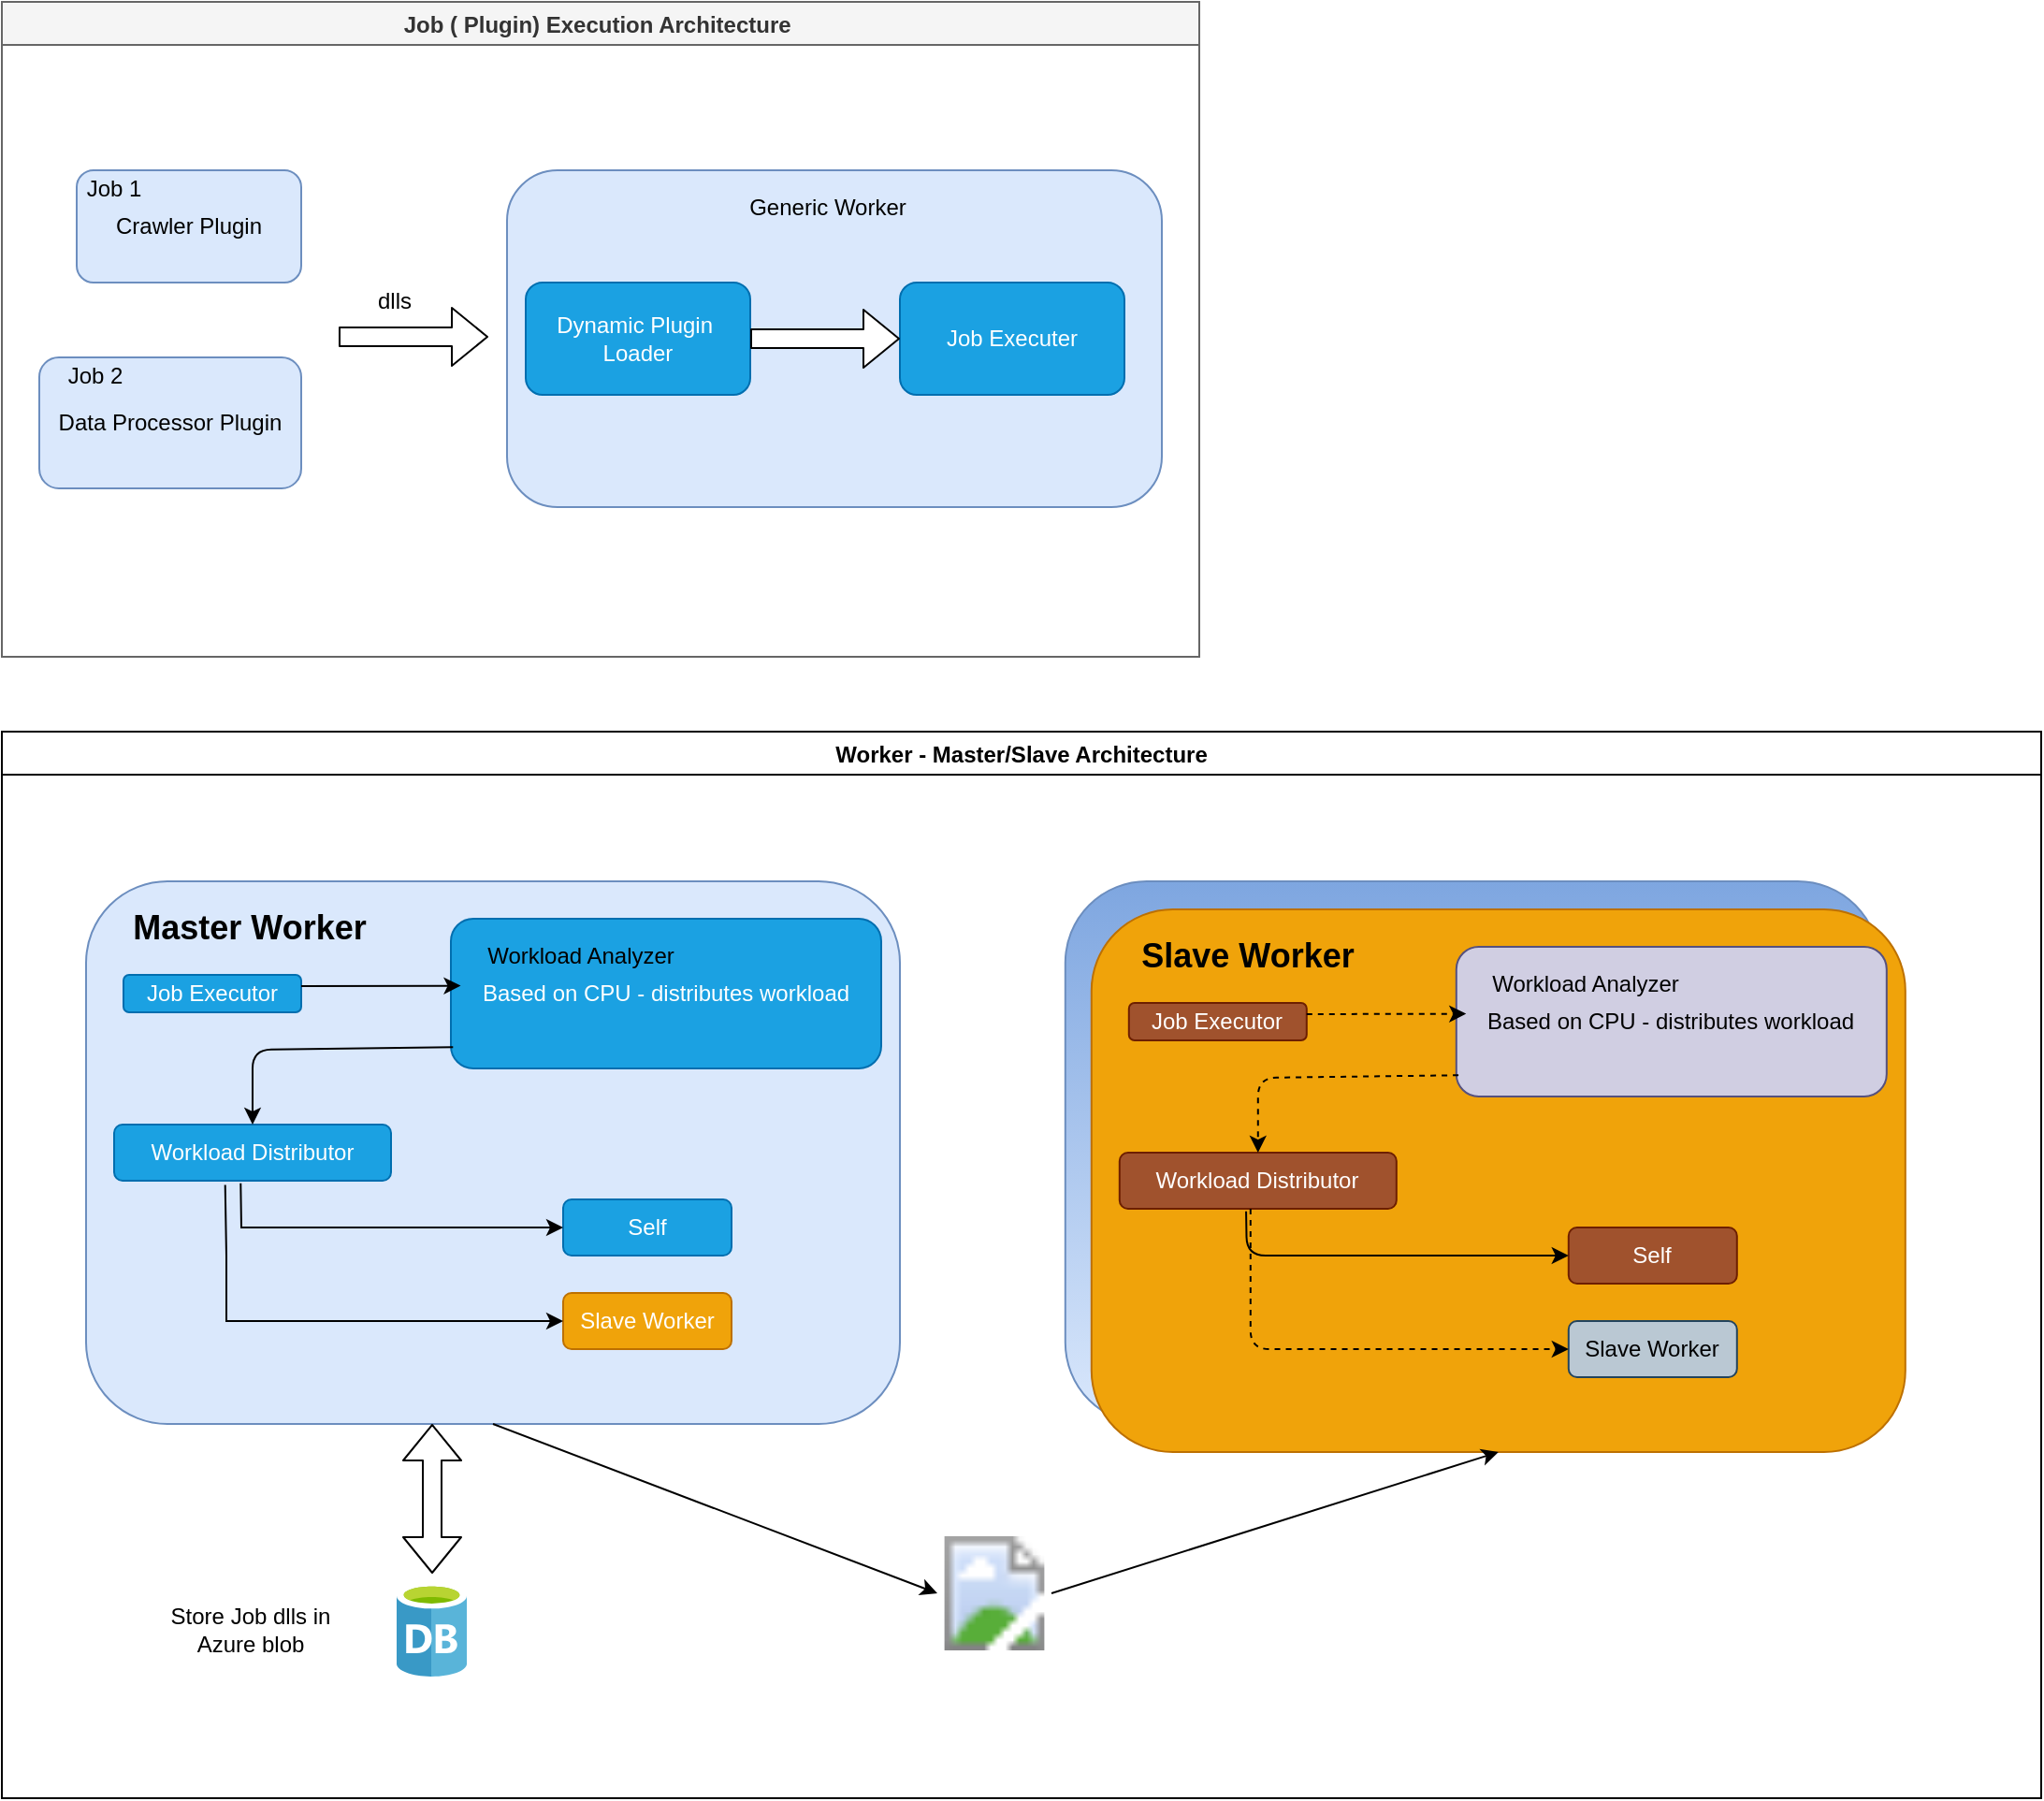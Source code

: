 <mxfile version="13.10.4" type="device"><diagram id="r-uIZeWofHtdblsNGlZ3" name="Page-1"><mxGraphModel dx="1673" dy="896" grid="1" gridSize="10" guides="1" tooltips="1" connect="1" arrows="1" fold="1" page="1" pageScale="1" pageWidth="850" pageHeight="1100" math="0" shadow="0"><root><mxCell id="0"/><mxCell id="1" parent="0"/><mxCell id="dRteXGVhhIXlQoPH2dwK-1" value="" style="rounded=1;whiteSpace=wrap;html=1;fillColor=#dae8fc;gradientColor=#7ea6e0;strokeColor=#6c8ebf;gradientDirection=north;" vertex="1" parent="1"><mxGeometry x="788.4" y="550" width="435" height="290" as="geometry"/></mxCell><mxCell id="dRteXGVhhIXlQoPH2dwK-2" value="Job ( Plugin) Execution Architecture " style="swimlane;fillColor=#f5f5f5;strokeColor=#666666;fontColor=#333333;" vertex="1" parent="1"><mxGeometry x="220" y="80" width="640" height="350" as="geometry"/></mxCell><mxCell id="dRteXGVhhIXlQoPH2dwK-3" value="" style="rounded=1;whiteSpace=wrap;html=1;fillColor=#dae8fc;strokeColor=#6c8ebf;" vertex="1" parent="dRteXGVhhIXlQoPH2dwK-2"><mxGeometry x="270" y="90" width="350" height="180" as="geometry"/></mxCell><mxCell id="dRteXGVhhIXlQoPH2dwK-4" value="Generic Worker" style="text;html=1;strokeColor=none;fillColor=none;align=center;verticalAlign=middle;whiteSpace=wrap;rounded=0;" vertex="1" parent="dRteXGVhhIXlQoPH2dwK-2"><mxGeometry x="373" y="100" width="137" height="20" as="geometry"/></mxCell><mxCell id="dRteXGVhhIXlQoPH2dwK-5" value="dlls" style="text;html=1;strokeColor=none;fillColor=none;align=center;verticalAlign=middle;whiteSpace=wrap;rounded=0;" vertex="1" parent="dRteXGVhhIXlQoPH2dwK-2"><mxGeometry x="190" y="150" width="40" height="20" as="geometry"/></mxCell><mxCell id="dRteXGVhhIXlQoPH2dwK-8" value="Crawler Plugin" style="rounded=1;whiteSpace=wrap;html=1;fillColor=#dae8fc;strokeColor=#6c8ebf;" vertex="1" parent="dRteXGVhhIXlQoPH2dwK-2"><mxGeometry x="40" y="90" width="120" height="60" as="geometry"/></mxCell><mxCell id="dRteXGVhhIXlQoPH2dwK-15" value="Job 1" style="text;html=1;strokeColor=none;fillColor=none;align=center;verticalAlign=middle;whiteSpace=wrap;rounded=0;" vertex="1" parent="dRteXGVhhIXlQoPH2dwK-2"><mxGeometry x="40" y="90" width="40" height="20" as="geometry"/></mxCell><mxCell id="dRteXGVhhIXlQoPH2dwK-7" value="Data Processor Plugin" style="rounded=1;whiteSpace=wrap;html=1;fillColor=#dae8fc;strokeColor=#6c8ebf;" vertex="1" parent="dRteXGVhhIXlQoPH2dwK-2"><mxGeometry x="20" y="190" width="140" height="70" as="geometry"/></mxCell><mxCell id="dRteXGVhhIXlQoPH2dwK-14" value="Job 2" style="text;html=1;strokeColor=none;fillColor=none;align=center;verticalAlign=middle;whiteSpace=wrap;rounded=0;" vertex="1" parent="dRteXGVhhIXlQoPH2dwK-2"><mxGeometry x="30" y="190" width="40" height="20" as="geometry"/></mxCell><mxCell id="dRteXGVhhIXlQoPH2dwK-9" value="" style="shape=flexArrow;endArrow=classic;html=1;" edge="1" parent="1"><mxGeometry width="50" height="50" relative="1" as="geometry"><mxPoint x="400" y="259" as="sourcePoint"/><mxPoint x="480" y="259" as="targetPoint"/><Array as="points"/></mxGeometry></mxCell><mxCell id="dRteXGVhhIXlQoPH2dwK-10" value="Dynamic Plugin&amp;nbsp;&lt;br&gt;Loader" style="rounded=1;whiteSpace=wrap;html=1;fillColor=#1ba1e2;strokeColor=#006EAF;fontColor=#ffffff;" vertex="1" parent="1"><mxGeometry x="500" y="230" width="120" height="60" as="geometry"/></mxCell><mxCell id="dRteXGVhhIXlQoPH2dwK-11" value="Job Executer" style="rounded=1;whiteSpace=wrap;html=1;fillColor=#1ba1e2;strokeColor=#006EAF;fontColor=#ffffff;" vertex="1" parent="1"><mxGeometry x="700" y="230" width="120" height="60" as="geometry"/></mxCell><mxCell id="dRteXGVhhIXlQoPH2dwK-12" value="" style="shape=flexArrow;endArrow=classic;html=1;entryX=0;entryY=0.5;entryDx=0;entryDy=0;exitX=1;exitY=0.5;exitDx=0;exitDy=0;fillColor=#ffffff;" edge="1" parent="1" source="dRteXGVhhIXlQoPH2dwK-10" target="dRteXGVhhIXlQoPH2dwK-11"><mxGeometry width="50" height="50" relative="1" as="geometry"><mxPoint x="710" y="220" as="sourcePoint"/><mxPoint x="760" y="170" as="targetPoint"/></mxGeometry></mxCell><mxCell id="dRteXGVhhIXlQoPH2dwK-16" value="Worker - Master/Slave Architecture" style="swimlane;startSize=23;" vertex="1" parent="1"><mxGeometry x="220" y="470" width="1090" height="570" as="geometry"/></mxCell><mxCell id="dRteXGVhhIXlQoPH2dwK-17" value="" style="rounded=1;whiteSpace=wrap;html=1;fillColor=#dae8fc;strokeColor=#6c8ebf;" vertex="1" parent="dRteXGVhhIXlQoPH2dwK-16"><mxGeometry x="45" y="80" width="435" height="290" as="geometry"/></mxCell><mxCell id="dRteXGVhhIXlQoPH2dwK-18" value="Master Worker" style="text;html=1;strokeColor=none;fillColor=none;align=center;verticalAlign=middle;whiteSpace=wrap;rounded=0;fontStyle=1;fontSize=18;" vertex="1" parent="dRteXGVhhIXlQoPH2dwK-16"><mxGeometry x="65" y="90" width="135" height="30" as="geometry"/></mxCell><mxCell id="dRteXGVhhIXlQoPH2dwK-19" value="Job Executor" style="rounded=1;whiteSpace=wrap;html=1;fillColor=#1ba1e2;strokeColor=#006EAF;fontColor=#ffffff;" vertex="1" parent="dRteXGVhhIXlQoPH2dwK-16"><mxGeometry x="65" y="130" width="95" height="20" as="geometry"/></mxCell><mxCell id="dRteXGVhhIXlQoPH2dwK-20" value="Based on CPU - distributes workload" style="rounded=1;whiteSpace=wrap;html=1;fillColor=#1ba1e2;strokeColor=#006EAF;fontColor=#ffffff;" vertex="1" parent="dRteXGVhhIXlQoPH2dwK-16"><mxGeometry x="240" y="100" width="230" height="80" as="geometry"/></mxCell><mxCell id="dRteXGVhhIXlQoPH2dwK-21" value="Workload Analyzer" style="text;html=1;strokeColor=none;fillColor=none;align=center;verticalAlign=middle;whiteSpace=wrap;rounded=0;" vertex="1" parent="dRteXGVhhIXlQoPH2dwK-16"><mxGeometry x="246" y="110" width="127" height="20" as="geometry"/></mxCell><mxCell id="dRteXGVhhIXlQoPH2dwK-22" value="Workload Distributor" style="rounded=1;whiteSpace=wrap;html=1;fillColor=#1ba1e2;strokeColor=#006EAF;fontColor=#ffffff;" vertex="1" parent="dRteXGVhhIXlQoPH2dwK-16"><mxGeometry x="60" y="210" width="148" height="30" as="geometry"/></mxCell><mxCell id="dRteXGVhhIXlQoPH2dwK-23" value="Self" style="rounded=1;whiteSpace=wrap;html=1;fillColor=#1ba1e2;strokeColor=#006EAF;fontColor=#ffffff;" vertex="1" parent="dRteXGVhhIXlQoPH2dwK-16"><mxGeometry x="300" y="250" width="90" height="30" as="geometry"/></mxCell><mxCell id="dRteXGVhhIXlQoPH2dwK-24" value="Slave Worker" style="rounded=1;whiteSpace=wrap;html=1;fillColor=#f0a30a;strokeColor=#BD7000;fontColor=#ffffff;" vertex="1" parent="dRteXGVhhIXlQoPH2dwK-16"><mxGeometry x="300" y="300" width="90" height="30" as="geometry"/></mxCell><mxCell id="dRteXGVhhIXlQoPH2dwK-25" value="" style="endArrow=classic;html=1;fillColor=#ffffff;entryX=-0.006;entryY=1.29;entryDx=0;entryDy=0;entryPerimeter=0;" edge="1" parent="dRteXGVhhIXlQoPH2dwK-16" target="dRteXGVhhIXlQoPH2dwK-21"><mxGeometry width="50" height="50" relative="1" as="geometry"><mxPoint x="160" y="136" as="sourcePoint"/><mxPoint x="210" y="120" as="targetPoint"/></mxGeometry></mxCell><mxCell id="dRteXGVhhIXlQoPH2dwK-26" value="" style="endArrow=classic;html=1;fillColor=#ffffff;entryX=0.5;entryY=0;entryDx=0;entryDy=0;exitX=0.005;exitY=0.858;exitDx=0;exitDy=0;exitPerimeter=0;" edge="1" parent="dRteXGVhhIXlQoPH2dwK-16" source="dRteXGVhhIXlQoPH2dwK-20" target="dRteXGVhhIXlQoPH2dwK-22"><mxGeometry width="50" height="50" relative="1" as="geometry"><mxPoint x="210" y="220" as="sourcePoint"/><mxPoint x="260" y="170" as="targetPoint"/><Array as="points"><mxPoint x="134" y="170"/></Array></mxGeometry></mxCell><mxCell id="dRteXGVhhIXlQoPH2dwK-27" value="" style="endArrow=classic;html=1;fillColor=#ffffff;entryX=0;entryY=0.5;entryDx=0;entryDy=0;exitX=0.457;exitY=1.047;exitDx=0;exitDy=0;exitPerimeter=0;rounded=0;" edge="1" parent="dRteXGVhhIXlQoPH2dwK-16" source="dRteXGVhhIXlQoPH2dwK-22" target="dRteXGVhhIXlQoPH2dwK-23"><mxGeometry width="50" height="50" relative="1" as="geometry"><mxPoint x="230" y="280" as="sourcePoint"/><mxPoint x="280" y="230" as="targetPoint"/><Array as="points"><mxPoint x="128" y="265"/></Array></mxGeometry></mxCell><mxCell id="dRteXGVhhIXlQoPH2dwK-32" value="" style="aspect=fixed;html=1;perimeter=none;align=center;shadow=0;dashed=0;image;fontSize=12;image=img/lib/mscae/Database_General.svg;" vertex="1" parent="dRteXGVhhIXlQoPH2dwK-16"><mxGeometry x="211" y="455" width="37.5" height="50" as="geometry"/></mxCell><mxCell id="dRteXGVhhIXlQoPH2dwK-33" value="Store Job dlls in Azure blob" style="text;html=1;strokeColor=none;fillColor=none;align=center;verticalAlign=middle;whiteSpace=wrap;rounded=0;" vertex="1" parent="dRteXGVhhIXlQoPH2dwK-16"><mxGeometry x="74.5" y="450.5" width="116" height="59" as="geometry"/></mxCell><mxCell id="dRteXGVhhIXlQoPH2dwK-34" value="" style="shape=flexArrow;endArrow=classic;startArrow=classic;html=1;fillColor=#ffffff;fontStyle=1" edge="1" parent="dRteXGVhhIXlQoPH2dwK-16"><mxGeometry width="50" height="50" relative="1" as="geometry"><mxPoint x="230" y="450" as="sourcePoint"/><mxPoint x="230" y="370" as="targetPoint"/></mxGeometry></mxCell><mxCell id="dRteXGVhhIXlQoPH2dwK-35" value="" style="endArrow=classic;html=1;fillColor=#ffffff;entryX=0;entryY=0.5;entryDx=0;entryDy=0;rounded=0;exitX=0.401;exitY=1.076;exitDx=0;exitDy=0;exitPerimeter=0;" edge="1" parent="dRteXGVhhIXlQoPH2dwK-16" source="dRteXGVhhIXlQoPH2dwK-22" target="dRteXGVhhIXlQoPH2dwK-24"><mxGeometry width="50" height="50" relative="1" as="geometry"><mxPoint x="130" y="240" as="sourcePoint"/><mxPoint x="290" y="240" as="targetPoint"/><Array as="points"><mxPoint x="120" y="280"/><mxPoint x="120" y="315"/></Array></mxGeometry></mxCell><UserObject label="" id="dRteXGVhhIXlQoPH2dwK-48"><mxCell style="shape=image;html=1;verticalLabelPosition=bottom;verticalAlign=top;imageAspect=1;aspect=fixed;image=https://grpc.io/img/logos/grpc-icon-color.png;" vertex="1" parent="dRteXGVhhIXlQoPH2dwK-16"><mxGeometry x="500" y="430" width="61" height="61" as="geometry"/></mxCell></UserObject><mxCell id="dRteXGVhhIXlQoPH2dwK-50" value="" style="endArrow=classic;html=1;entryX=0;entryY=0.5;entryDx=0;entryDy=0;exitX=0.5;exitY=1;exitDx=0;exitDy=0;" edge="1" parent="dRteXGVhhIXlQoPH2dwK-16" source="dRteXGVhhIXlQoPH2dwK-17" target="dRteXGVhhIXlQoPH2dwK-48"><mxGeometry width="50" height="50" relative="1" as="geometry"><mxPoint x="220" y="160" as="sourcePoint"/><mxPoint x="270" y="110" as="targetPoint"/></mxGeometry></mxCell><mxCell id="dRteXGVhhIXlQoPH2dwK-36" value="" style="rounded=1;whiteSpace=wrap;html=1;fillColor=#f0a30a;strokeColor=#BD7000;fontColor=#ffffff;" vertex="1" parent="1"><mxGeometry x="802.4" y="565" width="435" height="290" as="geometry"/></mxCell><mxCell id="dRteXGVhhIXlQoPH2dwK-37" value="Slave Worker" style="text;html=1;strokeColor=none;fillColor=none;align=center;verticalAlign=middle;whiteSpace=wrap;rounded=0;fontStyle=1;fontSize=18;" vertex="1" parent="1"><mxGeometry x="822" y="575" width="128" height="30" as="geometry"/></mxCell><mxCell id="dRteXGVhhIXlQoPH2dwK-38" value="Job Executor" style="rounded=1;whiteSpace=wrap;html=1;fillColor=#a0522d;strokeColor=#6D1F00;fontColor=#ffffff;" vertex="1" parent="1"><mxGeometry x="822.4" y="615" width="95" height="20" as="geometry"/></mxCell><mxCell id="dRteXGVhhIXlQoPH2dwK-39" value="Based on CPU - distributes workload" style="rounded=1;whiteSpace=wrap;html=1;fillColor=#d0cee2;strokeColor=#56517e;" vertex="1" parent="1"><mxGeometry x="997.4" y="585" width="230" height="80" as="geometry"/></mxCell><mxCell id="dRteXGVhhIXlQoPH2dwK-40" value="Workload Analyzer" style="text;html=1;strokeColor=none;fillColor=none;align=center;verticalAlign=middle;whiteSpace=wrap;rounded=0;" vertex="1" parent="1"><mxGeometry x="1003.4" y="595" width="127" height="20" as="geometry"/></mxCell><mxCell id="dRteXGVhhIXlQoPH2dwK-41" value="Workload Distributor" style="rounded=1;whiteSpace=wrap;html=1;fillColor=#a0522d;strokeColor=#6D1F00;fontColor=#ffffff;" vertex="1" parent="1"><mxGeometry x="817.4" y="695" width="148" height="30" as="geometry"/></mxCell><mxCell id="dRteXGVhhIXlQoPH2dwK-42" value="Self" style="rounded=1;whiteSpace=wrap;html=1;fillColor=#a0522d;strokeColor=#6D1F00;fontColor=#ffffff;" vertex="1" parent="1"><mxGeometry x="1057.4" y="735" width="90" height="30" as="geometry"/></mxCell><mxCell id="dRteXGVhhIXlQoPH2dwK-43" value="Slave Worker" style="rounded=1;whiteSpace=wrap;html=1;fillColor=#bac8d3;strokeColor=#23445d;" vertex="1" parent="1"><mxGeometry x="1057.4" y="785" width="90" height="30" as="geometry"/></mxCell><mxCell id="dRteXGVhhIXlQoPH2dwK-44" value="" style="endArrow=classic;html=1;fillColor=#ffffff;entryX=-0.006;entryY=1.29;entryDx=0;entryDy=0;entryPerimeter=0;dashed=1;" edge="1" parent="1" target="dRteXGVhhIXlQoPH2dwK-40"><mxGeometry width="50" height="50" relative="1" as="geometry"><mxPoint x="917.4" y="621" as="sourcePoint"/><mxPoint x="927.4" y="185" as="targetPoint"/></mxGeometry></mxCell><mxCell id="dRteXGVhhIXlQoPH2dwK-45" value="" style="endArrow=classic;html=1;fillColor=#ffffff;entryX=0.5;entryY=0;entryDx=0;entryDy=0;exitX=0.005;exitY=0.858;exitDx=0;exitDy=0;exitPerimeter=0;dashed=1;" edge="1" parent="1" source="dRteXGVhhIXlQoPH2dwK-39" target="dRteXGVhhIXlQoPH2dwK-41"><mxGeometry width="50" height="50" relative="1" as="geometry"><mxPoint x="927.4" y="285" as="sourcePoint"/><mxPoint x="977.4" y="235" as="targetPoint"/><Array as="points"><mxPoint x="891.4" y="655"/></Array></mxGeometry></mxCell><mxCell id="dRteXGVhhIXlQoPH2dwK-46" value="" style="endArrow=classic;html=1;fillColor=#ffffff;entryX=0;entryY=0.5;entryDx=0;entryDy=0;exitX=0.457;exitY=1.047;exitDx=0;exitDy=0;exitPerimeter=0;" edge="1" parent="1" source="dRteXGVhhIXlQoPH2dwK-41" target="dRteXGVhhIXlQoPH2dwK-42"><mxGeometry width="50" height="50" relative="1" as="geometry"><mxPoint x="947.4" y="345" as="sourcePoint"/><mxPoint x="997.4" y="295" as="targetPoint"/><Array as="points"><mxPoint x="885.4" y="750"/></Array></mxGeometry></mxCell><mxCell id="dRteXGVhhIXlQoPH2dwK-47" value="" style="endArrow=classic;html=1;fillColor=#ffffff;entryX=0;entryY=0.5;entryDx=0;entryDy=0;dashed=1;" edge="1" parent="1" target="dRteXGVhhIXlQoPH2dwK-43"><mxGeometry width="50" height="50" relative="1" as="geometry"><mxPoint x="887.4" y="725" as="sourcePoint"/><mxPoint x="1047.4" y="725" as="targetPoint"/><Array as="points"><mxPoint x="887.4" y="765"/><mxPoint x="887.4" y="800"/></Array></mxGeometry></mxCell><mxCell id="dRteXGVhhIXlQoPH2dwK-49" value="" style="endArrow=classic;html=1;entryX=0.5;entryY=1;entryDx=0;entryDy=0;exitX=1;exitY=0.5;exitDx=0;exitDy=0;" edge="1" parent="1" source="dRteXGVhhIXlQoPH2dwK-48" target="dRteXGVhhIXlQoPH2dwK-36"><mxGeometry width="50" height="50" relative="1" as="geometry"><mxPoint x="790" y="930" as="sourcePoint"/><mxPoint x="840" y="880" as="targetPoint"/></mxGeometry></mxCell></root></mxGraphModel></diagram></mxfile>